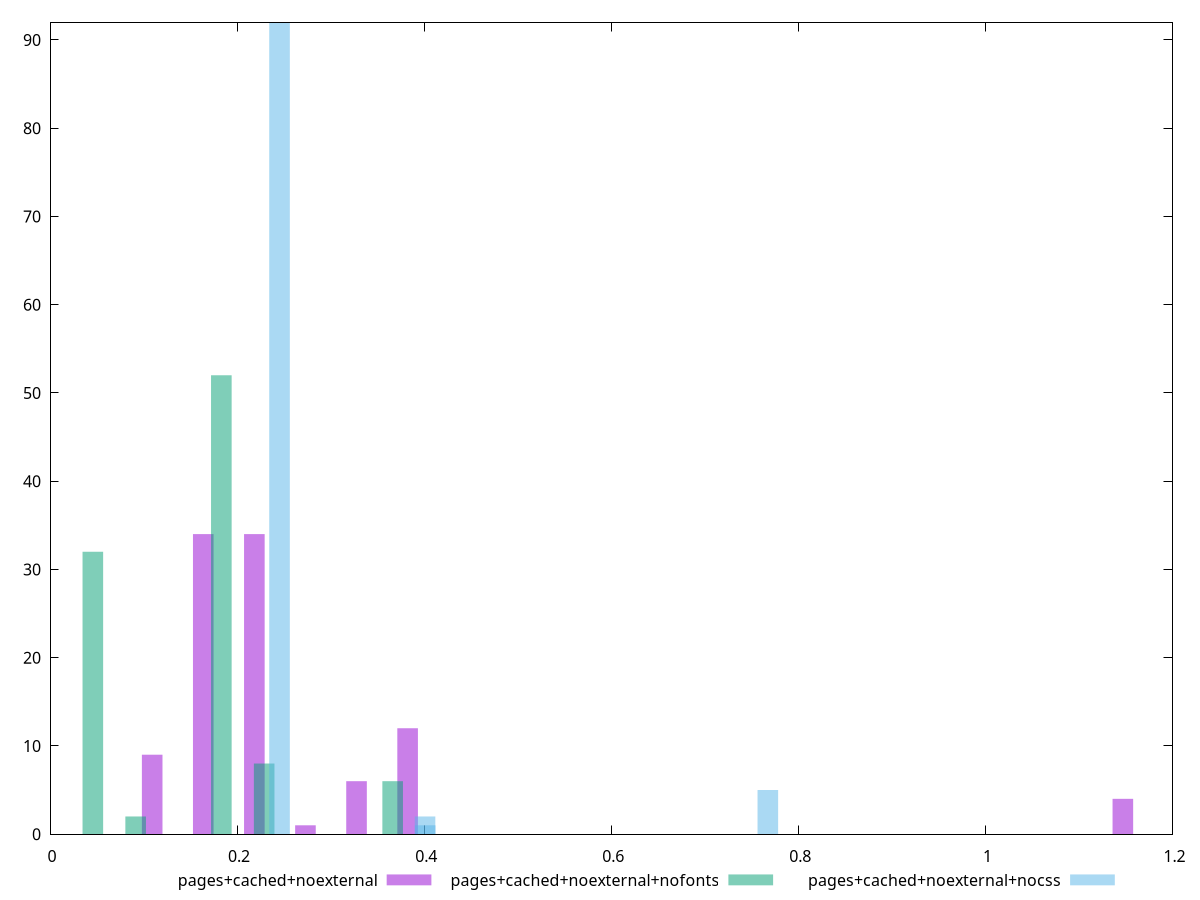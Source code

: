 $_pagesCachedNoexternal <<EOF
1.1469234486850495 4
0.21846160927334277 34
0.16384620695500707 34
0.32769241391001414 6
0.10923080463667138 9
0.38230781622834986 12
0.27307701159167846 1
EOF
$_pagesCachedNoexternalNofonts <<EOF
0.1831599611980477 52
0.045789990299511925 32
0.3663199223960954 6
0.22894995149755962 8
0.09157998059902385 2
EOF
$_pagesCachedNoexternalNocss <<EOF
0.24537114122178824 92
0.4009228693644205 2
0.7674015206231012 5
0.4010815065171983 1
EOF
set key outside below
set terminal pngcairo
set output "report_00006_2020-11-02T20-21-41.718Z/cumulative-layout-shift/cumulative-layout-shift_pages+cached+noexternal_pages+cached+noexternal+nofonts_pages+cached+noexternal+nocss+hist.png"
set boxwidth 0.02202266916771075
set style fill transparent solid 0.5 noborder
set yrange [0:92]
plot $_pagesCachedNoexternal title "pages+cached+noexternal" with boxes ,$_pagesCachedNoexternalNofonts title "pages+cached+noexternal+nofonts" with boxes ,$_pagesCachedNoexternalNocss title "pages+cached+noexternal+nocss" with boxes ,